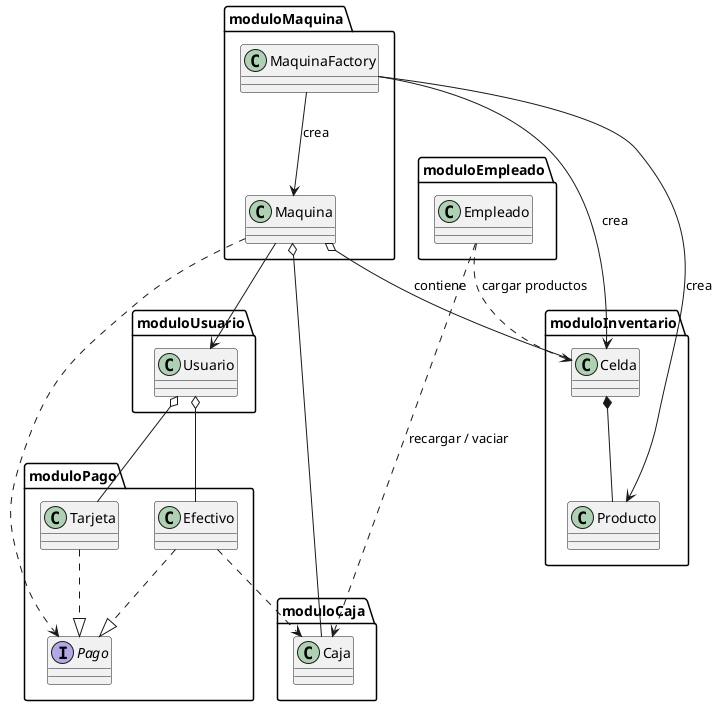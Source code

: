 @startuml
package "moduloMaquina" {
  class Maquina
  class MaquinaFactory 
  
}

package "moduloInventario" {
  class Celda
  class Producto
}

package "moduloCaja" {
  class Caja
}

package "moduloPago" {
  interface Pago
  class Efectivo
  class Tarjeta
}

package "moduloUsuario" {
  class Usuario
}

package "moduloEmpleado" {
  class Empleado
}

Maquina o-- Celda : contiene
Maquina o-- Caja
Maquina --> Usuario
Maquina ..> Pago

Celda *-- Producto
Efectivo ..> Caja
Usuario o-- Tarjeta
Usuario o-- Efectivo

Empleado ..> Caja : recargar / vaciar
Empleado ..> Celda : cargar productos

Tarjeta ..|> Pago
Efectivo ..|> Pago

MaquinaFactory --> Maquina : crea
MaquinaFactory --> Celda : crea
MaquinaFactory --> Producto : crea
@enduml